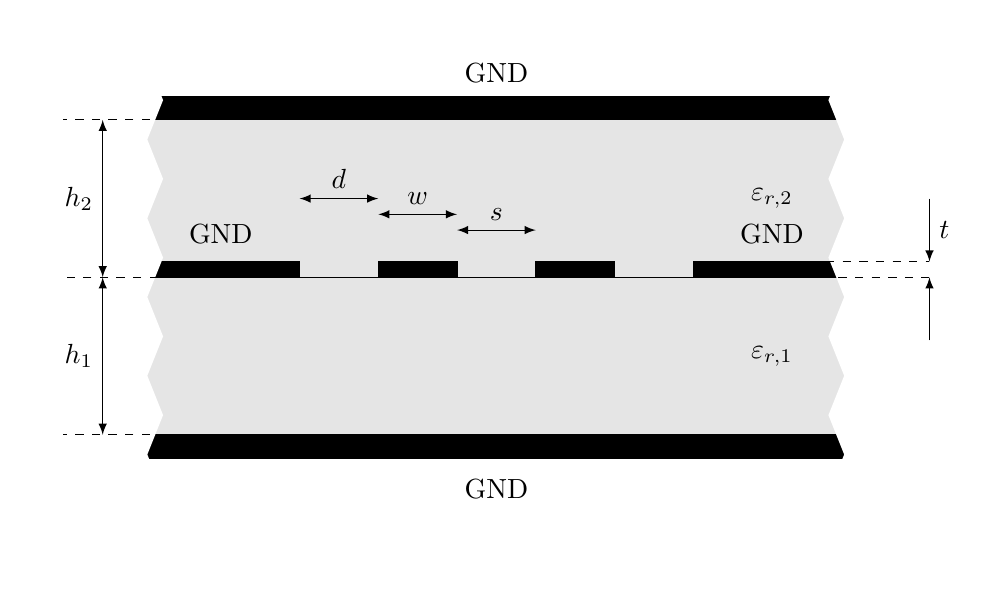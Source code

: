 \def\arrlen{3mm}
\def\arrwidth{2mm}
\usetikzlibrary{calc}

\begin{tikzpicture}
	\filldraw[color=black, fill=black] (0,0.7) rectangle ++(9,0.3) node[pos=.5,anchor = north, yshift=-3mm](gnd){GND};
	\filldraw[color=black, fill=gray!20] (0,1) rectangle ++(9,2);
	\filldraw[color=black, fill=gray!20] (0,3) rectangle ++(9,2);
	
	\node at (8,2) {\(\varepsilon_{r,1}\)};	
	\node at (8,4) {\(\varepsilon_{r,2}\)};
	
	\filldraw[color=black, fill=black] (0,5) rectangle ++(9,0.3) node[pos=.5, anchor = south, yshift=2mm ](gnd2){GND};
	\filldraw[color=black, fill=black] (0,3) rectangle ++(2,.2) node[pos=.5, anchor = south, yshift=2mm ](GND1){GND};
	\filldraw[color=black, fill=black] (3,3) rectangle ++(1,.2) node[pos=.5](cond1){};
	\filldraw[color=black, fill=black] (5,3) rectangle ++(1,.2) node[pos=.5](cond2){};
	\filldraw[color=black, fill=black] (7,3) rectangle ++(2,.2) node[pos=.5, anchor = south, yshift=2mm ](GND2){GND};
	
	\draw[latex-latex] (-0.5,1) -- (-0.5,3) node[pos=.5,anchor=east](){\(h_1\)};
	\draw[latex-latex] (-0.5,3) -- (-0.5,5) node[pos=.5,anchor=east](){\(h_2\)};
	\draw[latex-latex] (2,4) -- ++(1,0) node[pos=.5,anchor=south](){\(d\)};
	\draw[latex-latex] (3,3.8) -- ++(1,0) node[pos=.5,anchor=south](){\(w\)};
	\draw[latex-latex] (4,3.6) -- ++(1,0) node[pos=.5,anchor=south](){\(s\)};
	\draw[-latex] (10,4) -- (10,3.2) node[pos=.5,anchor=west](){\(t\)};
	\draw[-latex] (10,2.2) -- (10,3) node[pos=.5,anchor=west](){};
	
	\draw[decorate,decoration={zigzag,segment length=10mm, amplitude=1mm},double, double distance = 8.9pt, white] (9,0) -- (9,6);
	\draw[decorate,decoration={zigzag,segment length=10mm, amplitude=1mm},double, double distance = 8pt, white] (0,-0.5) -- (0,6);
	
	\draw[dashed] (0.1,1) -- (-1,1);
	\draw[dashed] (0.2,3) -- (-1,3);
	\draw[dashed] (0.1,5) -- (-1,5);
	
	\draw[dashed] (7,3.2) -- (10,3.2);
	\draw[dashed] (8,3) -- (10,3);	
\end{tikzpicture}
